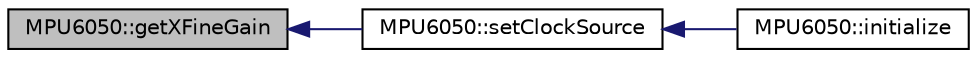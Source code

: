 digraph "MPU6050::getXFineGain"
{
  edge [fontname="Helvetica",fontsize="10",labelfontname="Helvetica",labelfontsize="10"];
  node [fontname="Helvetica",fontsize="10",shape=record];
  rankdir="LR";
  Node538 [label="MPU6050::getXFineGain",height=0.2,width=0.4,color="black", fillcolor="grey75", style="filled", fontcolor="black"];
  Node538 -> Node539 [dir="back",color="midnightblue",fontsize="10",style="solid",fontname="Helvetica"];
  Node539 [label="MPU6050::setClockSource",height=0.2,width=0.4,color="black", fillcolor="white", style="filled",URL="$class_m_p_u6050.html#a4c1cd147d038e024bdeaa053c4d77734",tooltip="Set clock source setting. "];
  Node539 -> Node540 [dir="back",color="midnightblue",fontsize="10",style="solid",fontname="Helvetica"];
  Node540 [label="MPU6050::initialize",height=0.2,width=0.4,color="black", fillcolor="white", style="filled",URL="$class_m_p_u6050.html#abd8fc6c18adf158011118fbccc7e7054",tooltip="Power on and prepare for general usage. "];
}
